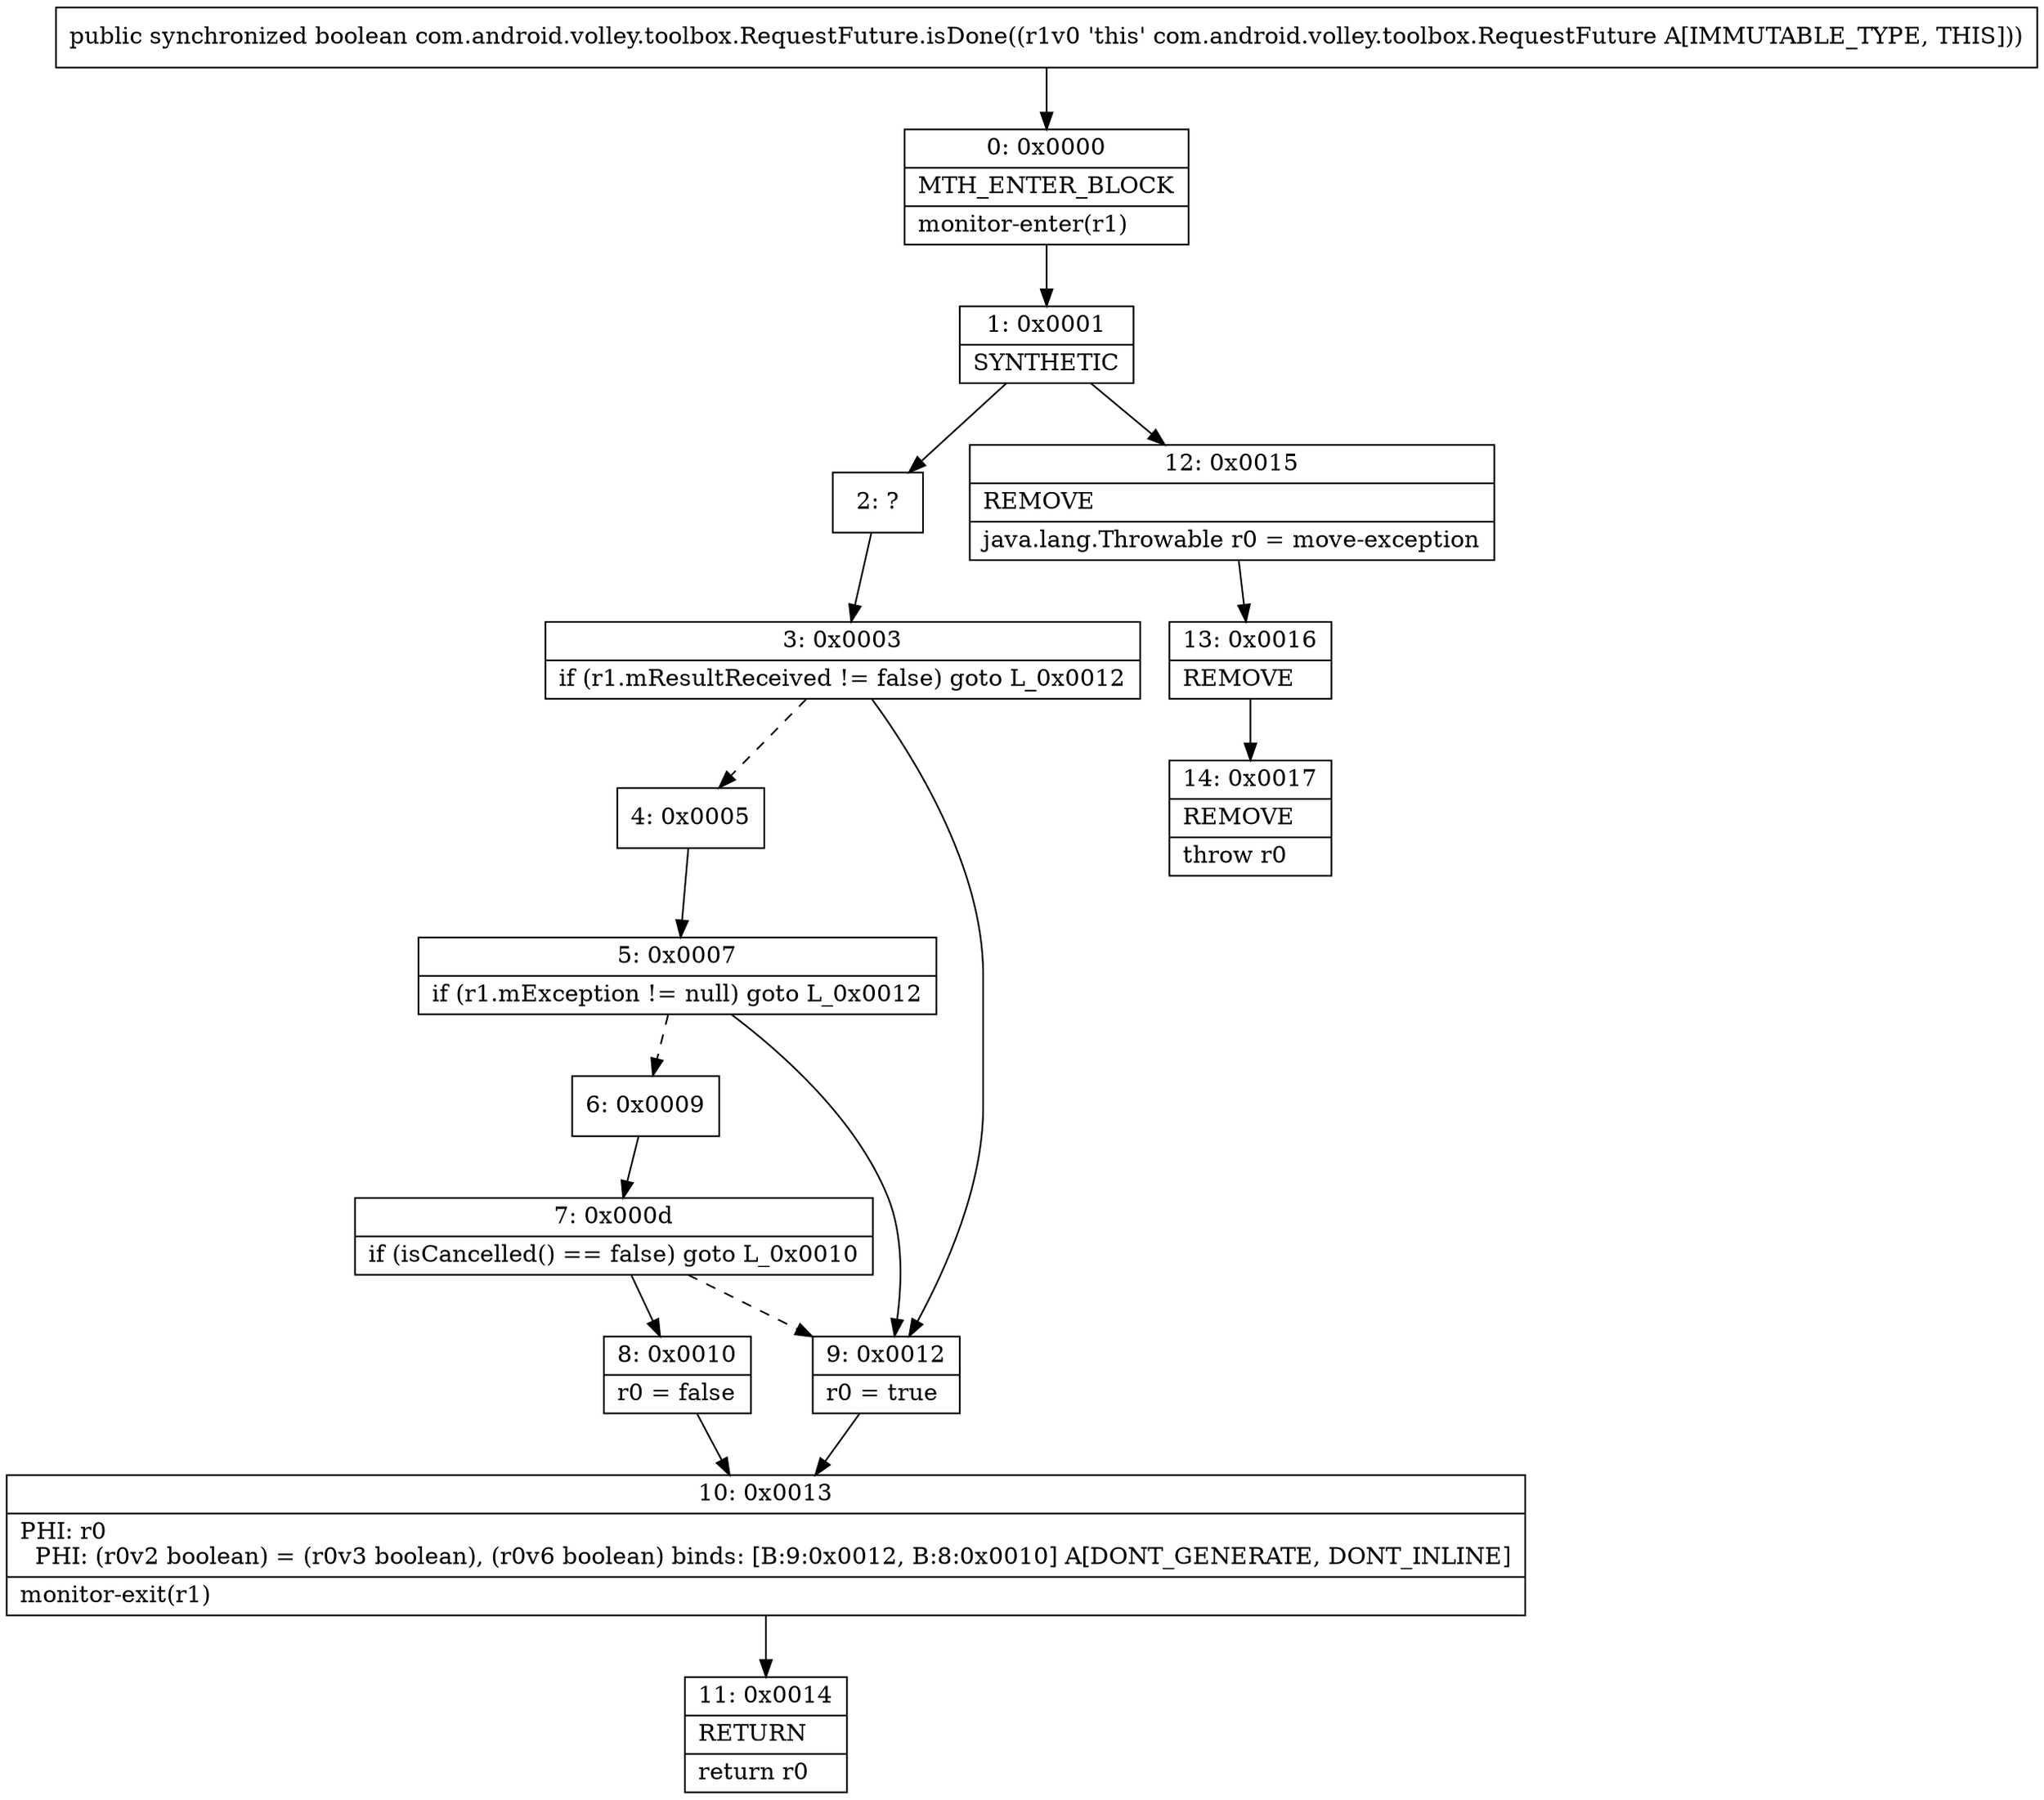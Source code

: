 digraph "CFG forcom.android.volley.toolbox.RequestFuture.isDone()Z" {
Node_0 [shape=record,label="{0\:\ 0x0000|MTH_ENTER_BLOCK\l|monitor\-enter(r1)\l}"];
Node_1 [shape=record,label="{1\:\ 0x0001|SYNTHETIC\l}"];
Node_2 [shape=record,label="{2\:\ ?}"];
Node_3 [shape=record,label="{3\:\ 0x0003|if (r1.mResultReceived != false) goto L_0x0012\l}"];
Node_4 [shape=record,label="{4\:\ 0x0005}"];
Node_5 [shape=record,label="{5\:\ 0x0007|if (r1.mException != null) goto L_0x0012\l}"];
Node_6 [shape=record,label="{6\:\ 0x0009}"];
Node_7 [shape=record,label="{7\:\ 0x000d|if (isCancelled() == false) goto L_0x0010\l}"];
Node_8 [shape=record,label="{8\:\ 0x0010|r0 = false\l}"];
Node_9 [shape=record,label="{9\:\ 0x0012|r0 = true\l}"];
Node_10 [shape=record,label="{10\:\ 0x0013|PHI: r0 \l  PHI: (r0v2 boolean) = (r0v3 boolean), (r0v6 boolean) binds: [B:9:0x0012, B:8:0x0010] A[DONT_GENERATE, DONT_INLINE]\l|monitor\-exit(r1)\l}"];
Node_11 [shape=record,label="{11\:\ 0x0014|RETURN\l|return r0\l}"];
Node_12 [shape=record,label="{12\:\ 0x0015|REMOVE\l|java.lang.Throwable r0 = move\-exception\l}"];
Node_13 [shape=record,label="{13\:\ 0x0016|REMOVE\l}"];
Node_14 [shape=record,label="{14\:\ 0x0017|REMOVE\l|throw r0\l}"];
MethodNode[shape=record,label="{public synchronized boolean com.android.volley.toolbox.RequestFuture.isDone((r1v0 'this' com.android.volley.toolbox.RequestFuture A[IMMUTABLE_TYPE, THIS])) }"];
MethodNode -> Node_0;
Node_0 -> Node_1;
Node_1 -> Node_2;
Node_1 -> Node_12;
Node_2 -> Node_3;
Node_3 -> Node_4[style=dashed];
Node_3 -> Node_9;
Node_4 -> Node_5;
Node_5 -> Node_6[style=dashed];
Node_5 -> Node_9;
Node_6 -> Node_7;
Node_7 -> Node_8;
Node_7 -> Node_9[style=dashed];
Node_8 -> Node_10;
Node_9 -> Node_10;
Node_10 -> Node_11;
Node_12 -> Node_13;
Node_13 -> Node_14;
}

